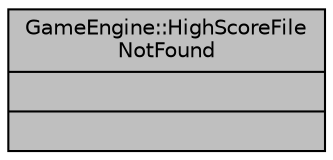 digraph "GameEngine::HighScoreFileNotFound"
{
  edge [fontname="Helvetica",fontsize="10",labelfontname="Helvetica",labelfontsize="10"];
  node [fontname="Helvetica",fontsize="10",shape=record];
  Node1 [label="{GameEngine::HighScoreFile\lNotFound\n||}",height=0.2,width=0.4,color="black", fillcolor="grey75", style="filled", fontcolor="black"];
}
